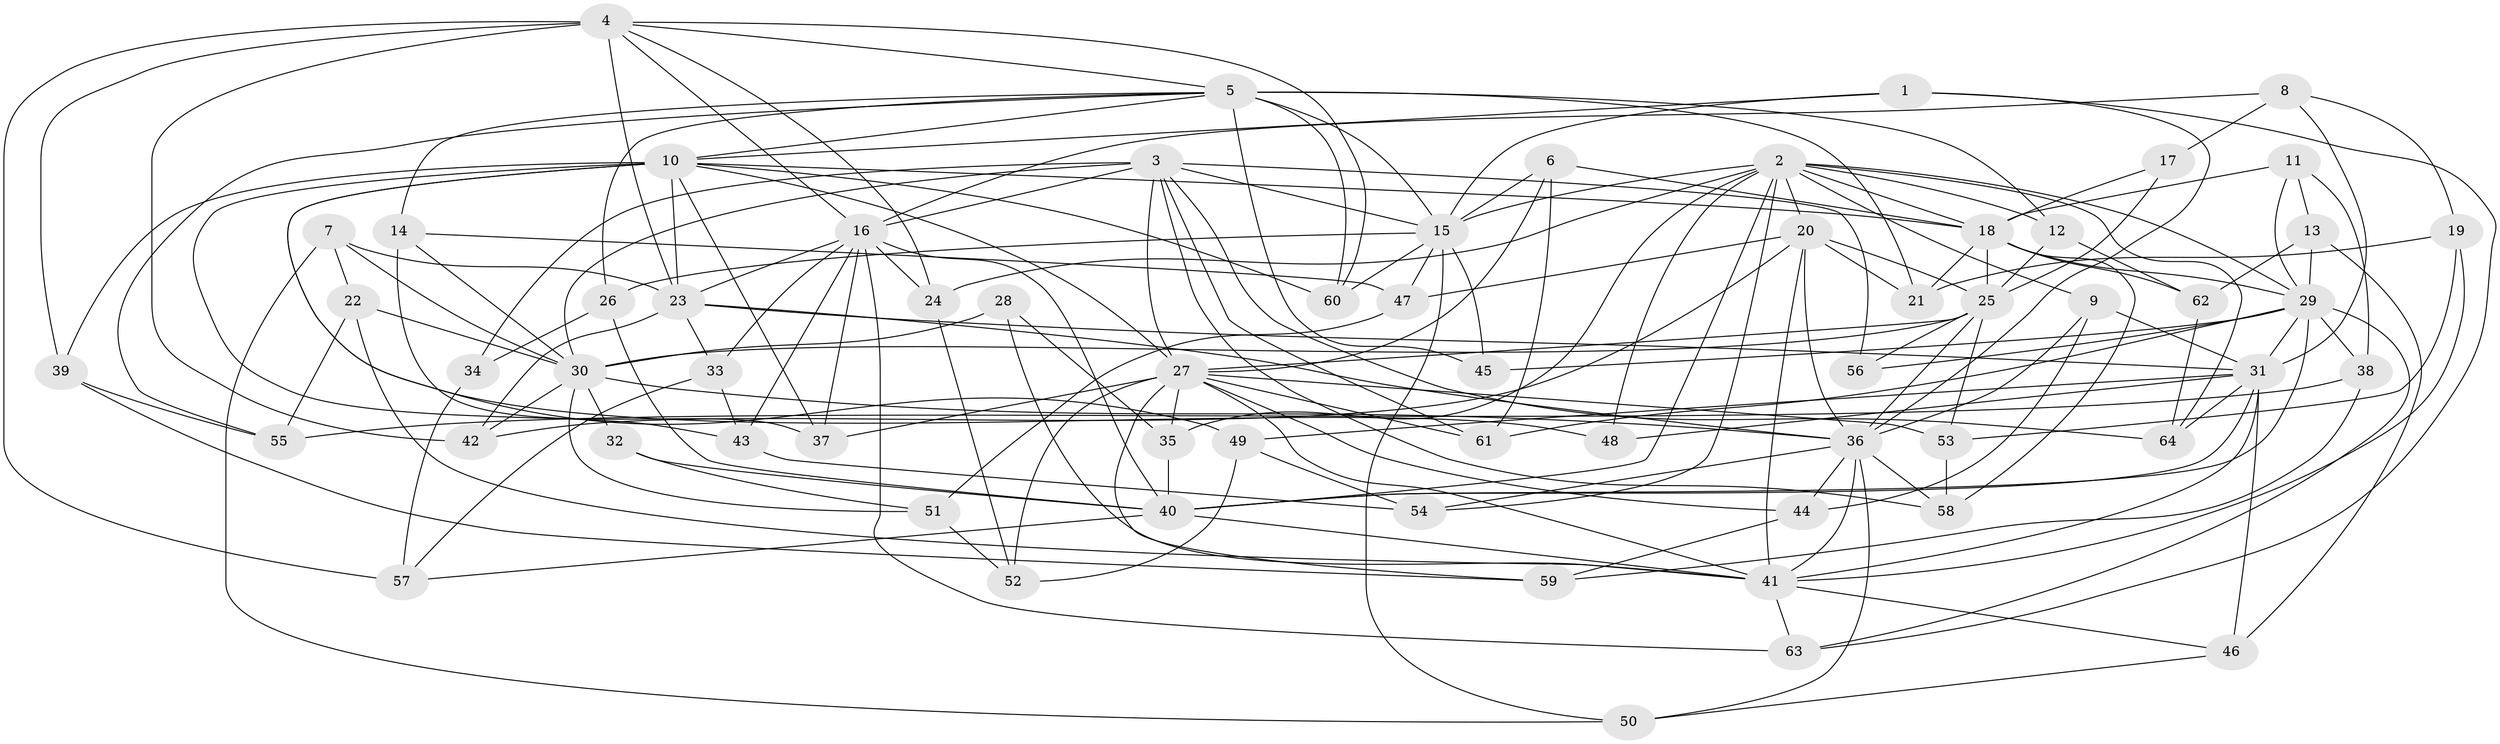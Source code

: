 // original degree distribution, {4: 1.0}
// Generated by graph-tools (version 1.1) at 2025/37/03/09/25 02:37:48]
// undirected, 64 vertices, 177 edges
graph export_dot {
graph [start="1"]
  node [color=gray90,style=filled];
  1;
  2;
  3;
  4;
  5;
  6;
  7;
  8;
  9;
  10;
  11;
  12;
  13;
  14;
  15;
  16;
  17;
  18;
  19;
  20;
  21;
  22;
  23;
  24;
  25;
  26;
  27;
  28;
  29;
  30;
  31;
  32;
  33;
  34;
  35;
  36;
  37;
  38;
  39;
  40;
  41;
  42;
  43;
  44;
  45;
  46;
  47;
  48;
  49;
  50;
  51;
  52;
  53;
  54;
  55;
  56;
  57;
  58;
  59;
  60;
  61;
  62;
  63;
  64;
  1 -- 10 [weight=1.0];
  1 -- 15 [weight=1.0];
  1 -- 36 [weight=1.0];
  1 -- 63 [weight=1.0];
  2 -- 9 [weight=1.0];
  2 -- 12 [weight=1.0];
  2 -- 15 [weight=1.0];
  2 -- 18 [weight=1.0];
  2 -- 20 [weight=1.0];
  2 -- 24 [weight=1.0];
  2 -- 29 [weight=1.0];
  2 -- 35 [weight=1.0];
  2 -- 40 [weight=1.0];
  2 -- 48 [weight=1.0];
  2 -- 54 [weight=1.0];
  2 -- 64 [weight=1.0];
  3 -- 15 [weight=1.0];
  3 -- 16 [weight=1.0];
  3 -- 27 [weight=1.0];
  3 -- 30 [weight=1.0];
  3 -- 34 [weight=2.0];
  3 -- 56 [weight=1.0];
  3 -- 58 [weight=1.0];
  3 -- 61 [weight=1.0];
  3 -- 64 [weight=1.0];
  4 -- 5 [weight=1.0];
  4 -- 16 [weight=1.0];
  4 -- 23 [weight=1.0];
  4 -- 24 [weight=1.0];
  4 -- 39 [weight=1.0];
  4 -- 42 [weight=1.0];
  4 -- 57 [weight=1.0];
  4 -- 60 [weight=1.0];
  5 -- 10 [weight=1.0];
  5 -- 12 [weight=1.0];
  5 -- 14 [weight=1.0];
  5 -- 15 [weight=1.0];
  5 -- 21 [weight=1.0];
  5 -- 26 [weight=1.0];
  5 -- 45 [weight=1.0];
  5 -- 55 [weight=1.0];
  5 -- 60 [weight=1.0];
  6 -- 15 [weight=1.0];
  6 -- 18 [weight=1.0];
  6 -- 27 [weight=1.0];
  6 -- 61 [weight=1.0];
  7 -- 22 [weight=1.0];
  7 -- 23 [weight=1.0];
  7 -- 30 [weight=1.0];
  7 -- 50 [weight=1.0];
  8 -- 16 [weight=1.0];
  8 -- 17 [weight=1.0];
  8 -- 19 [weight=1.0];
  8 -- 31 [weight=1.0];
  9 -- 31 [weight=1.0];
  9 -- 36 [weight=1.0];
  9 -- 44 [weight=1.0];
  10 -- 18 [weight=1.0];
  10 -- 23 [weight=1.0];
  10 -- 27 [weight=1.0];
  10 -- 37 [weight=1.0];
  10 -- 39 [weight=1.0];
  10 -- 43 [weight=1.0];
  10 -- 48 [weight=2.0];
  10 -- 49 [weight=1.0];
  10 -- 60 [weight=1.0];
  11 -- 13 [weight=1.0];
  11 -- 18 [weight=1.0];
  11 -- 29 [weight=1.0];
  11 -- 38 [weight=1.0];
  12 -- 25 [weight=1.0];
  12 -- 62 [weight=1.0];
  13 -- 29 [weight=1.0];
  13 -- 46 [weight=1.0];
  13 -- 62 [weight=1.0];
  14 -- 30 [weight=1.0];
  14 -- 37 [weight=1.0];
  14 -- 47 [weight=1.0];
  15 -- 26 [weight=1.0];
  15 -- 45 [weight=1.0];
  15 -- 47 [weight=1.0];
  15 -- 50 [weight=1.0];
  15 -- 60 [weight=1.0];
  16 -- 23 [weight=1.0];
  16 -- 24 [weight=1.0];
  16 -- 33 [weight=1.0];
  16 -- 37 [weight=1.0];
  16 -- 40 [weight=1.0];
  16 -- 43 [weight=1.0];
  16 -- 63 [weight=1.0];
  17 -- 18 [weight=1.0];
  17 -- 25 [weight=2.0];
  18 -- 21 [weight=1.0];
  18 -- 25 [weight=1.0];
  18 -- 29 [weight=1.0];
  18 -- 58 [weight=1.0];
  18 -- 62 [weight=1.0];
  19 -- 21 [weight=1.0];
  19 -- 41 [weight=1.0];
  19 -- 53 [weight=1.0];
  20 -- 21 [weight=1.0];
  20 -- 25 [weight=2.0];
  20 -- 36 [weight=1.0];
  20 -- 41 [weight=1.0];
  20 -- 42 [weight=1.0];
  20 -- 47 [weight=1.0];
  22 -- 30 [weight=1.0];
  22 -- 41 [weight=1.0];
  22 -- 55 [weight=1.0];
  23 -- 31 [weight=3.0];
  23 -- 33 [weight=1.0];
  23 -- 36 [weight=1.0];
  23 -- 42 [weight=1.0];
  24 -- 52 [weight=1.0];
  25 -- 27 [weight=1.0];
  25 -- 30 [weight=1.0];
  25 -- 36 [weight=1.0];
  25 -- 53 [weight=1.0];
  25 -- 56 [weight=2.0];
  26 -- 34 [weight=1.0];
  26 -- 40 [weight=1.0];
  27 -- 35 [weight=1.0];
  27 -- 37 [weight=1.0];
  27 -- 41 [weight=1.0];
  27 -- 44 [weight=1.0];
  27 -- 52 [weight=1.0];
  27 -- 53 [weight=1.0];
  27 -- 59 [weight=1.0];
  27 -- 61 [weight=1.0];
  28 -- 30 [weight=1.0];
  28 -- 35 [weight=1.0];
  28 -- 41 [weight=2.0];
  29 -- 31 [weight=1.0];
  29 -- 38 [weight=1.0];
  29 -- 40 [weight=1.0];
  29 -- 45 [weight=2.0];
  29 -- 56 [weight=1.0];
  29 -- 61 [weight=1.0];
  29 -- 63 [weight=1.0];
  30 -- 32 [weight=1.0];
  30 -- 36 [weight=1.0];
  30 -- 42 [weight=1.0];
  30 -- 51 [weight=1.0];
  31 -- 40 [weight=1.0];
  31 -- 41 [weight=1.0];
  31 -- 46 [weight=1.0];
  31 -- 48 [weight=1.0];
  31 -- 49 [weight=1.0];
  31 -- 64 [weight=1.0];
  32 -- 40 [weight=2.0];
  32 -- 51 [weight=1.0];
  33 -- 43 [weight=1.0];
  33 -- 57 [weight=1.0];
  34 -- 57 [weight=1.0];
  35 -- 40 [weight=1.0];
  36 -- 41 [weight=2.0];
  36 -- 44 [weight=1.0];
  36 -- 50 [weight=1.0];
  36 -- 54 [weight=1.0];
  36 -- 58 [weight=1.0];
  38 -- 55 [weight=1.0];
  38 -- 59 [weight=1.0];
  39 -- 55 [weight=1.0];
  39 -- 59 [weight=1.0];
  40 -- 41 [weight=1.0];
  40 -- 57 [weight=1.0];
  41 -- 46 [weight=1.0];
  41 -- 63 [weight=1.0];
  43 -- 54 [weight=1.0];
  44 -- 59 [weight=1.0];
  46 -- 50 [weight=1.0];
  47 -- 51 [weight=1.0];
  49 -- 52 [weight=1.0];
  49 -- 54 [weight=1.0];
  51 -- 52 [weight=1.0];
  53 -- 58 [weight=1.0];
  62 -- 64 [weight=1.0];
}
